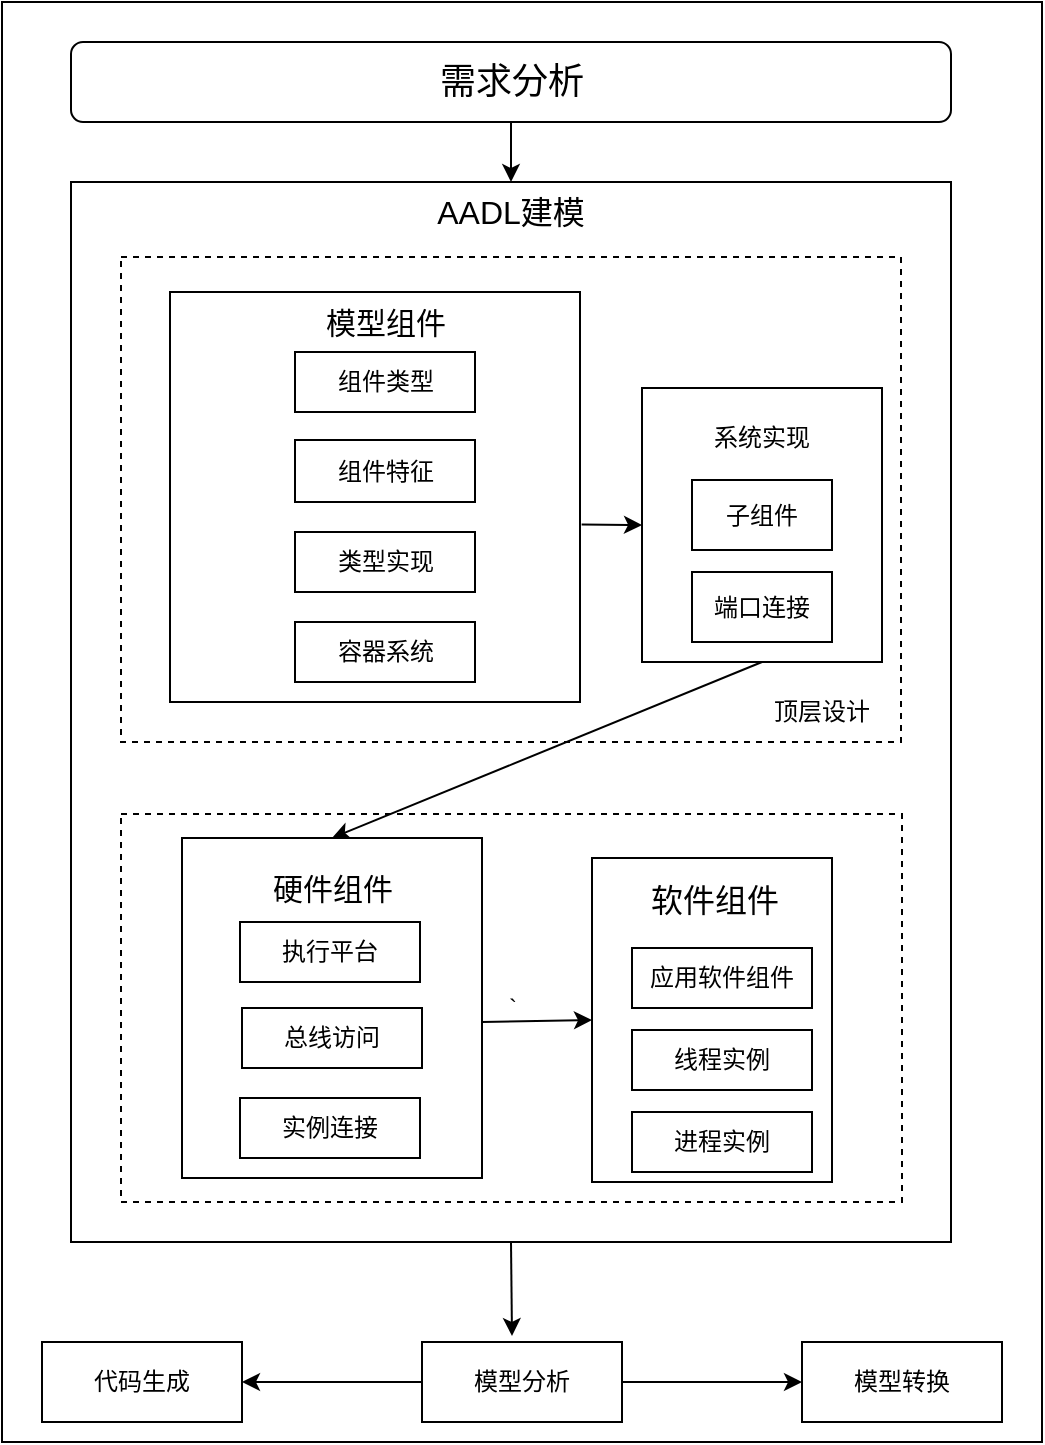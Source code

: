 <mxfile version="27.0.6">
  <diagram name="第 1 页" id="DCx3cmirWp6hJbpfy_b_">
    <mxGraphModel dx="1828" dy="1054" grid="1" gridSize="10" guides="1" tooltips="1" connect="1" arrows="1" fold="1" page="1" pageScale="1" pageWidth="827" pageHeight="1169" math="0" shadow="0">
      <root>
        <mxCell id="0" />
        <mxCell id="1" parent="0" />
        <mxCell id="F9icucU2oUYrcf-aPljo-72" value="" style="rounded=0;whiteSpace=wrap;html=1;" vertex="1" parent="1">
          <mxGeometry x="170" y="170" width="520" height="720" as="geometry" />
        </mxCell>
        <mxCell id="F9icucU2oUYrcf-aPljo-14" value="" style="rounded=0;whiteSpace=wrap;html=1;" vertex="1" parent="1">
          <mxGeometry x="204.5" y="260" width="440" height="530" as="geometry" />
        </mxCell>
        <mxCell id="F9icucU2oUYrcf-aPljo-41" value="" style="edgeStyle=orthogonalEdgeStyle;rounded=0;orthogonalLoop=1;jettySize=auto;html=1;" edge="1" parent="1" source="F9icucU2oUYrcf-aPljo-8" target="F9icucU2oUYrcf-aPljo-11">
          <mxGeometry relative="1" as="geometry">
            <mxPoint x="362" y="375" as="sourcePoint" />
            <mxPoint x="362" y="480" as="targetPoint" />
          </mxGeometry>
        </mxCell>
        <mxCell id="F9icucU2oUYrcf-aPljo-32" value="" style="edgeStyle=orthogonalEdgeStyle;rounded=0;orthogonalLoop=1;jettySize=auto;html=1;exitX=0.5;exitY=1;exitDx=0;exitDy=0;entryX=0.5;entryY=0;entryDx=0;entryDy=0;" edge="1" parent="1" source="F9icucU2oUYrcf-aPljo-1" target="F9icucU2oUYrcf-aPljo-14">
          <mxGeometry relative="1" as="geometry">
            <mxPoint x="380" y="210" as="targetPoint" />
          </mxGeometry>
        </mxCell>
        <mxCell id="F9icucU2oUYrcf-aPljo-1" value="&lt;font style=&quot;font-size: 18px;&quot;&gt;需求分析&lt;/font&gt;" style="rounded=1;whiteSpace=wrap;html=1;" vertex="1" parent="1">
          <mxGeometry x="204.5" y="190" width="440" height="40" as="geometry" />
        </mxCell>
        <mxCell id="F9icucU2oUYrcf-aPljo-4" value="&lt;font style=&quot;font-size: 16px;&quot;&gt;AADL建模&lt;/font&gt;" style="text;html=1;align=center;verticalAlign=middle;whiteSpace=wrap;rounded=0;" vertex="1" parent="1">
          <mxGeometry x="384" y="260" width="81" height="30" as="geometry" />
        </mxCell>
        <mxCell id="F9icucU2oUYrcf-aPljo-5" value="" style="rounded=0;whiteSpace=wrap;html=1;dashed=1;" vertex="1" parent="1">
          <mxGeometry x="229.5" y="297.5" width="390" height="242.5" as="geometry" />
        </mxCell>
        <mxCell id="F9icucU2oUYrcf-aPljo-6" value="" style="whiteSpace=wrap;html=1;aspect=fixed;" vertex="1" parent="1">
          <mxGeometry x="254" y="315" width="205" height="205" as="geometry" />
        </mxCell>
        <mxCell id="F9icucU2oUYrcf-aPljo-7" value="&lt;font style=&quot;font-size: 15px;&quot;&gt;模型组件&lt;/font&gt;" style="text;html=1;align=center;verticalAlign=middle;whiteSpace=wrap;rounded=0;" vertex="1" parent="1">
          <mxGeometry x="328.5" y="315" width="66" height="30" as="geometry" />
        </mxCell>
        <mxCell id="F9icucU2oUYrcf-aPljo-8" value="组件类型" style="rounded=0;whiteSpace=wrap;html=1;" vertex="1" parent="1">
          <mxGeometry x="316.5" y="345" width="90" height="30" as="geometry" />
        </mxCell>
        <mxCell id="F9icucU2oUYrcf-aPljo-9" value="组件特征" style="rounded=0;whiteSpace=wrap;html=1;" vertex="1" parent="1">
          <mxGeometry x="316.5" y="389" width="90" height="31" as="geometry" />
        </mxCell>
        <mxCell id="F9icucU2oUYrcf-aPljo-12" value="容器系统" style="rounded=0;whiteSpace=wrap;html=1;" vertex="1" parent="1">
          <mxGeometry x="316.5" y="480" width="90" height="30" as="geometry" />
        </mxCell>
        <mxCell id="F9icucU2oUYrcf-aPljo-36" value="" style="rounded=0;whiteSpace=wrap;html=1;" vertex="1" parent="1">
          <mxGeometry x="490" y="363" width="120" height="137" as="geometry" />
        </mxCell>
        <mxCell id="F9icucU2oUYrcf-aPljo-38" value="系统实现" style="text;html=1;align=center;verticalAlign=middle;whiteSpace=wrap;rounded=0;" vertex="1" parent="1">
          <mxGeometry x="520" y="375" width="60" height="25" as="geometry" />
        </mxCell>
        <mxCell id="F9icucU2oUYrcf-aPljo-40" value="子组件" style="rounded=0;whiteSpace=wrap;html=1;" vertex="1" parent="1">
          <mxGeometry x="515" y="409" width="70" height="35" as="geometry" />
        </mxCell>
        <mxCell id="F9icucU2oUYrcf-aPljo-11" value="类型实现" style="rounded=0;whiteSpace=wrap;html=1;" vertex="1" parent="1">
          <mxGeometry x="316.5" y="435" width="90" height="30" as="geometry" />
        </mxCell>
        <mxCell id="F9icucU2oUYrcf-aPljo-43" value="" style="endArrow=classic;html=1;rounded=0;exitX=1.004;exitY=0.567;exitDx=0;exitDy=0;exitPerimeter=0;entryX=0;entryY=0.5;entryDx=0;entryDy=0;" edge="1" parent="1" source="F9icucU2oUYrcf-aPljo-6" target="F9icucU2oUYrcf-aPljo-36">
          <mxGeometry width="50" height="50" relative="1" as="geometry">
            <mxPoint x="390" y="470" as="sourcePoint" />
            <mxPoint x="440" y="420" as="targetPoint" />
          </mxGeometry>
        </mxCell>
        <mxCell id="F9icucU2oUYrcf-aPljo-44" value="端口连接" style="rounded=0;whiteSpace=wrap;html=1;" vertex="1" parent="1">
          <mxGeometry x="515" y="455" width="70" height="35" as="geometry" />
        </mxCell>
        <mxCell id="F9icucU2oUYrcf-aPljo-45" value="`" style="rounded=0;whiteSpace=wrap;html=1;dashed=1;" vertex="1" parent="1">
          <mxGeometry x="229.5" y="576" width="390.5" height="194" as="geometry" />
        </mxCell>
        <mxCell id="F9icucU2oUYrcf-aPljo-46" value="" style="endArrow=classic;html=1;rounded=0;entryX=0.5;entryY=0;entryDx=0;entryDy=0;exitX=0.5;exitY=1;exitDx=0;exitDy=0;" edge="1" parent="1" source="F9icucU2oUYrcf-aPljo-36" target="F9icucU2oUYrcf-aPljo-48">
          <mxGeometry width="50" height="50" relative="1" as="geometry">
            <mxPoint x="574" y="499.995" as="sourcePoint" />
            <mxPoint x="395" y="530" as="targetPoint" />
            <Array as="points" />
          </mxGeometry>
        </mxCell>
        <mxCell id="F9icucU2oUYrcf-aPljo-48" value="" style="rounded=0;whiteSpace=wrap;html=1;" vertex="1" parent="1">
          <mxGeometry x="260" y="588" width="150" height="170" as="geometry" />
        </mxCell>
        <mxCell id="F9icucU2oUYrcf-aPljo-51" value="顶层设计" style="text;html=1;align=center;verticalAlign=middle;whiteSpace=wrap;rounded=0;" vertex="1" parent="1">
          <mxGeometry x="550" y="510" width="60" height="30" as="geometry" />
        </mxCell>
        <mxCell id="F9icucU2oUYrcf-aPljo-53" value="执行平台" style="rounded=0;whiteSpace=wrap;html=1;" vertex="1" parent="1">
          <mxGeometry x="289" y="630" width="90" height="30" as="geometry" />
        </mxCell>
        <mxCell id="F9icucU2oUYrcf-aPljo-54" value="&lt;font style=&quot;font-size: 15px;&quot;&gt;硬件组件&lt;/font&gt;" style="text;html=1;align=center;verticalAlign=middle;whiteSpace=wrap;rounded=0;" vertex="1" parent="1">
          <mxGeometry x="299.5" y="598" width="71" height="30" as="geometry" />
        </mxCell>
        <mxCell id="F9icucU2oUYrcf-aPljo-56" value="总线访问" style="rounded=0;whiteSpace=wrap;html=1;" vertex="1" parent="1">
          <mxGeometry x="290" y="673" width="90" height="30" as="geometry" />
        </mxCell>
        <mxCell id="F9icucU2oUYrcf-aPljo-57" value="实例连接" style="rounded=0;whiteSpace=wrap;html=1;" vertex="1" parent="1">
          <mxGeometry x="289" y="718" width="90" height="30" as="geometry" />
        </mxCell>
        <mxCell id="F9icucU2oUYrcf-aPljo-58" value="" style="rounded=0;whiteSpace=wrap;html=1;" vertex="1" parent="1">
          <mxGeometry x="465" y="598" width="120" height="162" as="geometry" />
        </mxCell>
        <mxCell id="F9icucU2oUYrcf-aPljo-59" value="&lt;font style=&quot;font-size: 16px;&quot;&gt;软件组件&lt;/font&gt;" style="text;html=1;align=center;verticalAlign=middle;whiteSpace=wrap;rounded=0;" vertex="1" parent="1">
          <mxGeometry x="489" y="604" width="75" height="30" as="geometry" />
        </mxCell>
        <mxCell id="F9icucU2oUYrcf-aPljo-60" value="应用软件组件" style="rounded=0;whiteSpace=wrap;html=1;" vertex="1" parent="1">
          <mxGeometry x="485" y="643" width="90" height="30" as="geometry" />
        </mxCell>
        <mxCell id="F9icucU2oUYrcf-aPljo-61" value="线程实例&lt;span style=&quot;color: rgba(0, 0, 0, 0); font-family: monospace; font-size: 0px; text-align: start; text-wrap-mode: nowrap;&quot;&gt;%3CmxGraphModel%3E%3Croot%3E%3CmxCell%20id%3D%220%22%2F%3E%3CmxCell%20id%3D%221%22%20parent%3D%220%22%2F%3E%3CmxCell%20id%3D%222%22%20value%3D%22%E5%BA%94%E7%94%A8%E8%BD%AF%E4%BB%B6%E7%BB%84%E4%BB%B6%22%20style%3D%22rounded%3D0%3BwhiteSpace%3Dwrap%3Bhtml%3D1%3B%22%20vertex%3D%221%22%20parent%3D%221%22%3E%3CmxGeometry%20x%3D%22485%22%20y%3D%22643%22%20width%3D%2290%22%20height%3D%2230%22%20as%3D%22geometry%22%2F%3E%3C%2FmxCell%3E%3C%2Froot%3E%3C%2FmxGraphModel%3E&lt;/span&gt;&lt;span style=&quot;color: rgba(0, 0, 0, 0); font-family: monospace; font-size: 0px; text-align: start; text-wrap-mode: nowrap;&quot;&gt;%3CmxGraphModel%3E%3Croot%3E%3CmxCell%20id%3D%220%22%2F%3E%3CmxCell%20id%3D%221%22%20parent%3D%220%22%2F%3E%3CmxCell%20id%3D%222%22%20value%3D%22%E5%BA%94%E7%94%A8%E8%BD%AF%E4%BB%B6%E7%BB%84%E4%BB%B6%22%20style%3D%22rounded%3D0%3BwhiteSpace%3Dwrap%3Bhtml%3D1%3B%22%20vertex%3D%221%22%20parent%3D%221%22%3E%3CmxGeometry%20x%3D%22485%22%20y%3D%22643%22%20width%3D%2290%22%20height%3D%2230%22%20as%3D%22geometry%22%2F%3E%3C%2FmxCell%3E%3C%2Froot%3E%3C%2FmxGraphModel%3E&lt;/span&gt;" style="rounded=0;whiteSpace=wrap;html=1;" vertex="1" parent="1">
          <mxGeometry x="485" y="684" width="90" height="30" as="geometry" />
        </mxCell>
        <mxCell id="F9icucU2oUYrcf-aPljo-62" value="进程实例&lt;span style=&quot;color: rgba(0, 0, 0, 0); font-family: monospace; font-size: 0px; text-align: start; text-wrap-mode: nowrap;&quot;&gt;%3CmxGraphModel%3E%3Croot%3E%3CmxCell%20id%3D%220%22%2F%3E%3CmxCell%20id%3D%221%22%20parent%3D%220%22%2F%3E%3CmxCell%20id%3D%222%22%20value%3D%22%E5%BA%94%E7%94%A8%E8%BD%AF%E4%BB%B6%E7%BB%84%E4%BB%B6%22%20style%3D%22rounded%3D0%3BwhiteSpace%3Dwrap%3Bhtml%3D1%3B%22%20vertex%3D%221%22%20parent%3D%221%22%3E%3CmxGeometry%20x%3D%22485%22%20y%3D%22643%22%20width%3D%2290%22%20height%3D%2230%22%20as%3D%22geometry%22%2F%3E%3C%2FmxCell%3E%3C%2Froot%3E%3C%2FmxGraphModel%3E&lt;/span&gt;&lt;span style=&quot;color: rgba(0, 0, 0, 0); font-family: monospace; font-size: 0px; text-align: start; text-wrap-mode: nowrap;&quot;&gt;%3CmxGraphModel%3E%3Croot%3E%3CmxCell%20id%3D%220%22%2F%3E%3CmxCell%20id%3D%221%22%20parent%3D%220%22%2F%3E%3CmxCell%20id%3D%222%22%20value%3D%22%E5%BA%94%E7%94%A8%E8%BD%AF%E4%BB%B6%E7%BB%84%E4%BB%B6%22%20style%3D%22rounded%3D0%3BwhiteSpace%3Dwrap%3Bhtml%3D1%3B%22%20vertex%3D%221%22%20parent%3D%221%22%3E%3CmxGeometry%20x%3D%22485%22%20y%3D%22643%22%20width%3D%2290%22%20height%3D%2230%22%20as%3D%22geometry%22%2F%3E%3C%2FmxCell%3E%3C%2Froot%3E%3C%2FmxGraphModel%3E&lt;/span&gt;" style="rounded=0;whiteSpace=wrap;html=1;" vertex="1" parent="1">
          <mxGeometry x="485" y="725" width="90" height="30" as="geometry" />
        </mxCell>
        <mxCell id="F9icucU2oUYrcf-aPljo-63" value="" style="endArrow=classic;html=1;rounded=0;entryX=0;entryY=0.5;entryDx=0;entryDy=0;" edge="1" parent="1" target="F9icucU2oUYrcf-aPljo-58">
          <mxGeometry width="50" height="50" relative="1" as="geometry">
            <mxPoint x="410" y="680" as="sourcePoint" />
            <mxPoint x="460" y="630" as="targetPoint" />
          </mxGeometry>
        </mxCell>
        <mxCell id="F9icucU2oUYrcf-aPljo-64" value="" style="endArrow=classic;html=1;rounded=0;exitX=0.5;exitY=1;exitDx=0;exitDy=0;" edge="1" parent="1" source="F9icucU2oUYrcf-aPljo-14">
          <mxGeometry width="50" height="50" relative="1" as="geometry">
            <mxPoint x="415" y="860" as="sourcePoint" />
            <mxPoint x="425" y="837" as="targetPoint" />
          </mxGeometry>
        </mxCell>
        <mxCell id="F9icucU2oUYrcf-aPljo-67" value="" style="edgeStyle=orthogonalEdgeStyle;rounded=0;orthogonalLoop=1;jettySize=auto;html=1;" edge="1" parent="1" source="F9icucU2oUYrcf-aPljo-65" target="F9icucU2oUYrcf-aPljo-66">
          <mxGeometry relative="1" as="geometry" />
        </mxCell>
        <mxCell id="F9icucU2oUYrcf-aPljo-69" value="" style="edgeStyle=orthogonalEdgeStyle;rounded=0;orthogonalLoop=1;jettySize=auto;html=1;" edge="1" parent="1" source="F9icucU2oUYrcf-aPljo-65" target="F9icucU2oUYrcf-aPljo-68">
          <mxGeometry relative="1" as="geometry" />
        </mxCell>
        <mxCell id="F9icucU2oUYrcf-aPljo-65" value="模型分析" style="rounded=0;whiteSpace=wrap;html=1;" vertex="1" parent="1">
          <mxGeometry x="380" y="840" width="100" height="40" as="geometry" />
        </mxCell>
        <mxCell id="F9icucU2oUYrcf-aPljo-66" value="代码生成" style="whiteSpace=wrap;html=1;rounded=0;" vertex="1" parent="1">
          <mxGeometry x="190" y="840" width="100" height="40" as="geometry" />
        </mxCell>
        <mxCell id="F9icucU2oUYrcf-aPljo-68" value="模型转换" style="whiteSpace=wrap;html=1;rounded=0;" vertex="1" parent="1">
          <mxGeometry x="570" y="840" width="100" height="40" as="geometry" />
        </mxCell>
      </root>
    </mxGraphModel>
  </diagram>
</mxfile>
